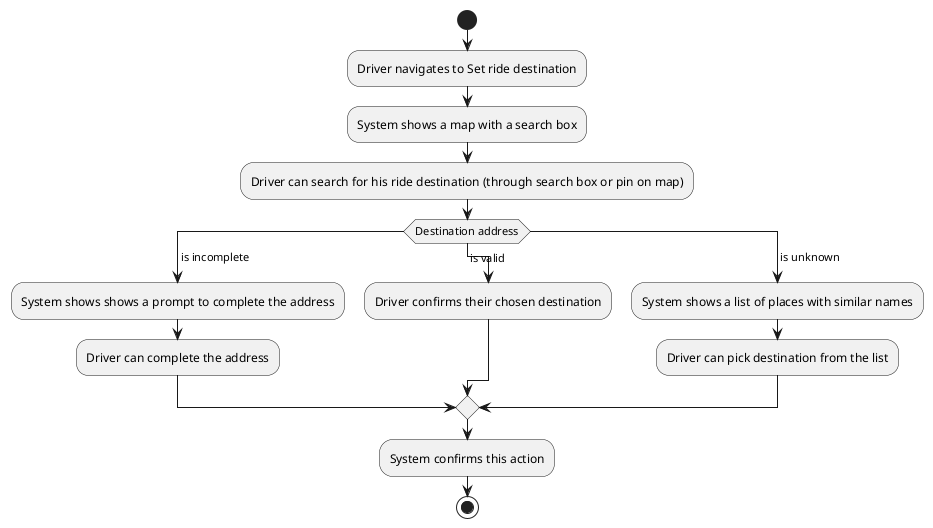 @startuml uml-activity-diagram-uc-004
start
:Driver navigates to Set ride destination;
:System shows a map with a search box;
:Driver can search for his ride destination (through search box or pin on map);
switch (Destination address)
    case ( is incomplete)
    :System shows shows a prompt to complete the address;
    :Driver can complete the address;
    case ( is valid)
    :Driver confirms their chosen destination;
    case ( is unknown)
    :System shows a list of places with similar names;
    :Driver can pick destination from the list;
endswitch
:System confirms this action;
stop
@enduml